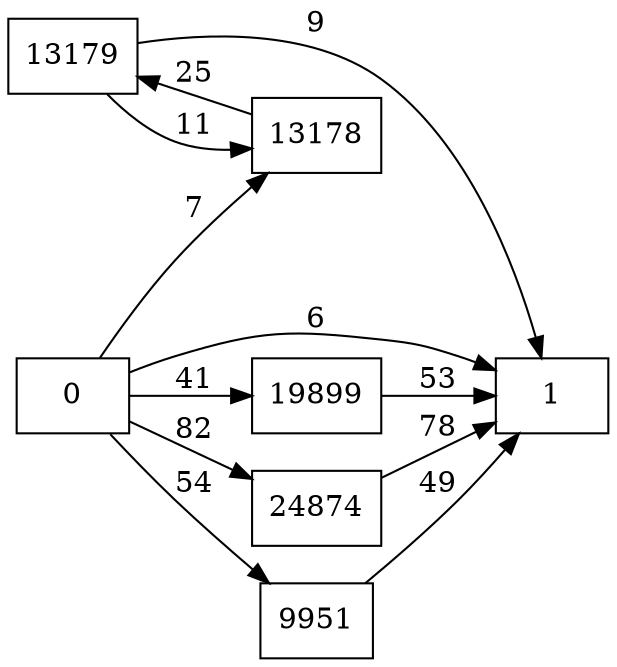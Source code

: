 digraph {
	graph [rankdir=LR]
	node [shape=rectangle]
	9951 -> 1 [label=49]
	13178 -> 13179 [label=25]
	13179 -> 13178 [label=11]
	13179 -> 1 [label=9]
	19899 -> 1 [label=53]
	24874 -> 1 [label=78]
	0 -> 1 [label=6]
	0 -> 9951 [label=54]
	0 -> 13178 [label=7]
	0 -> 19899 [label=41]
	0 -> 24874 [label=82]
}
